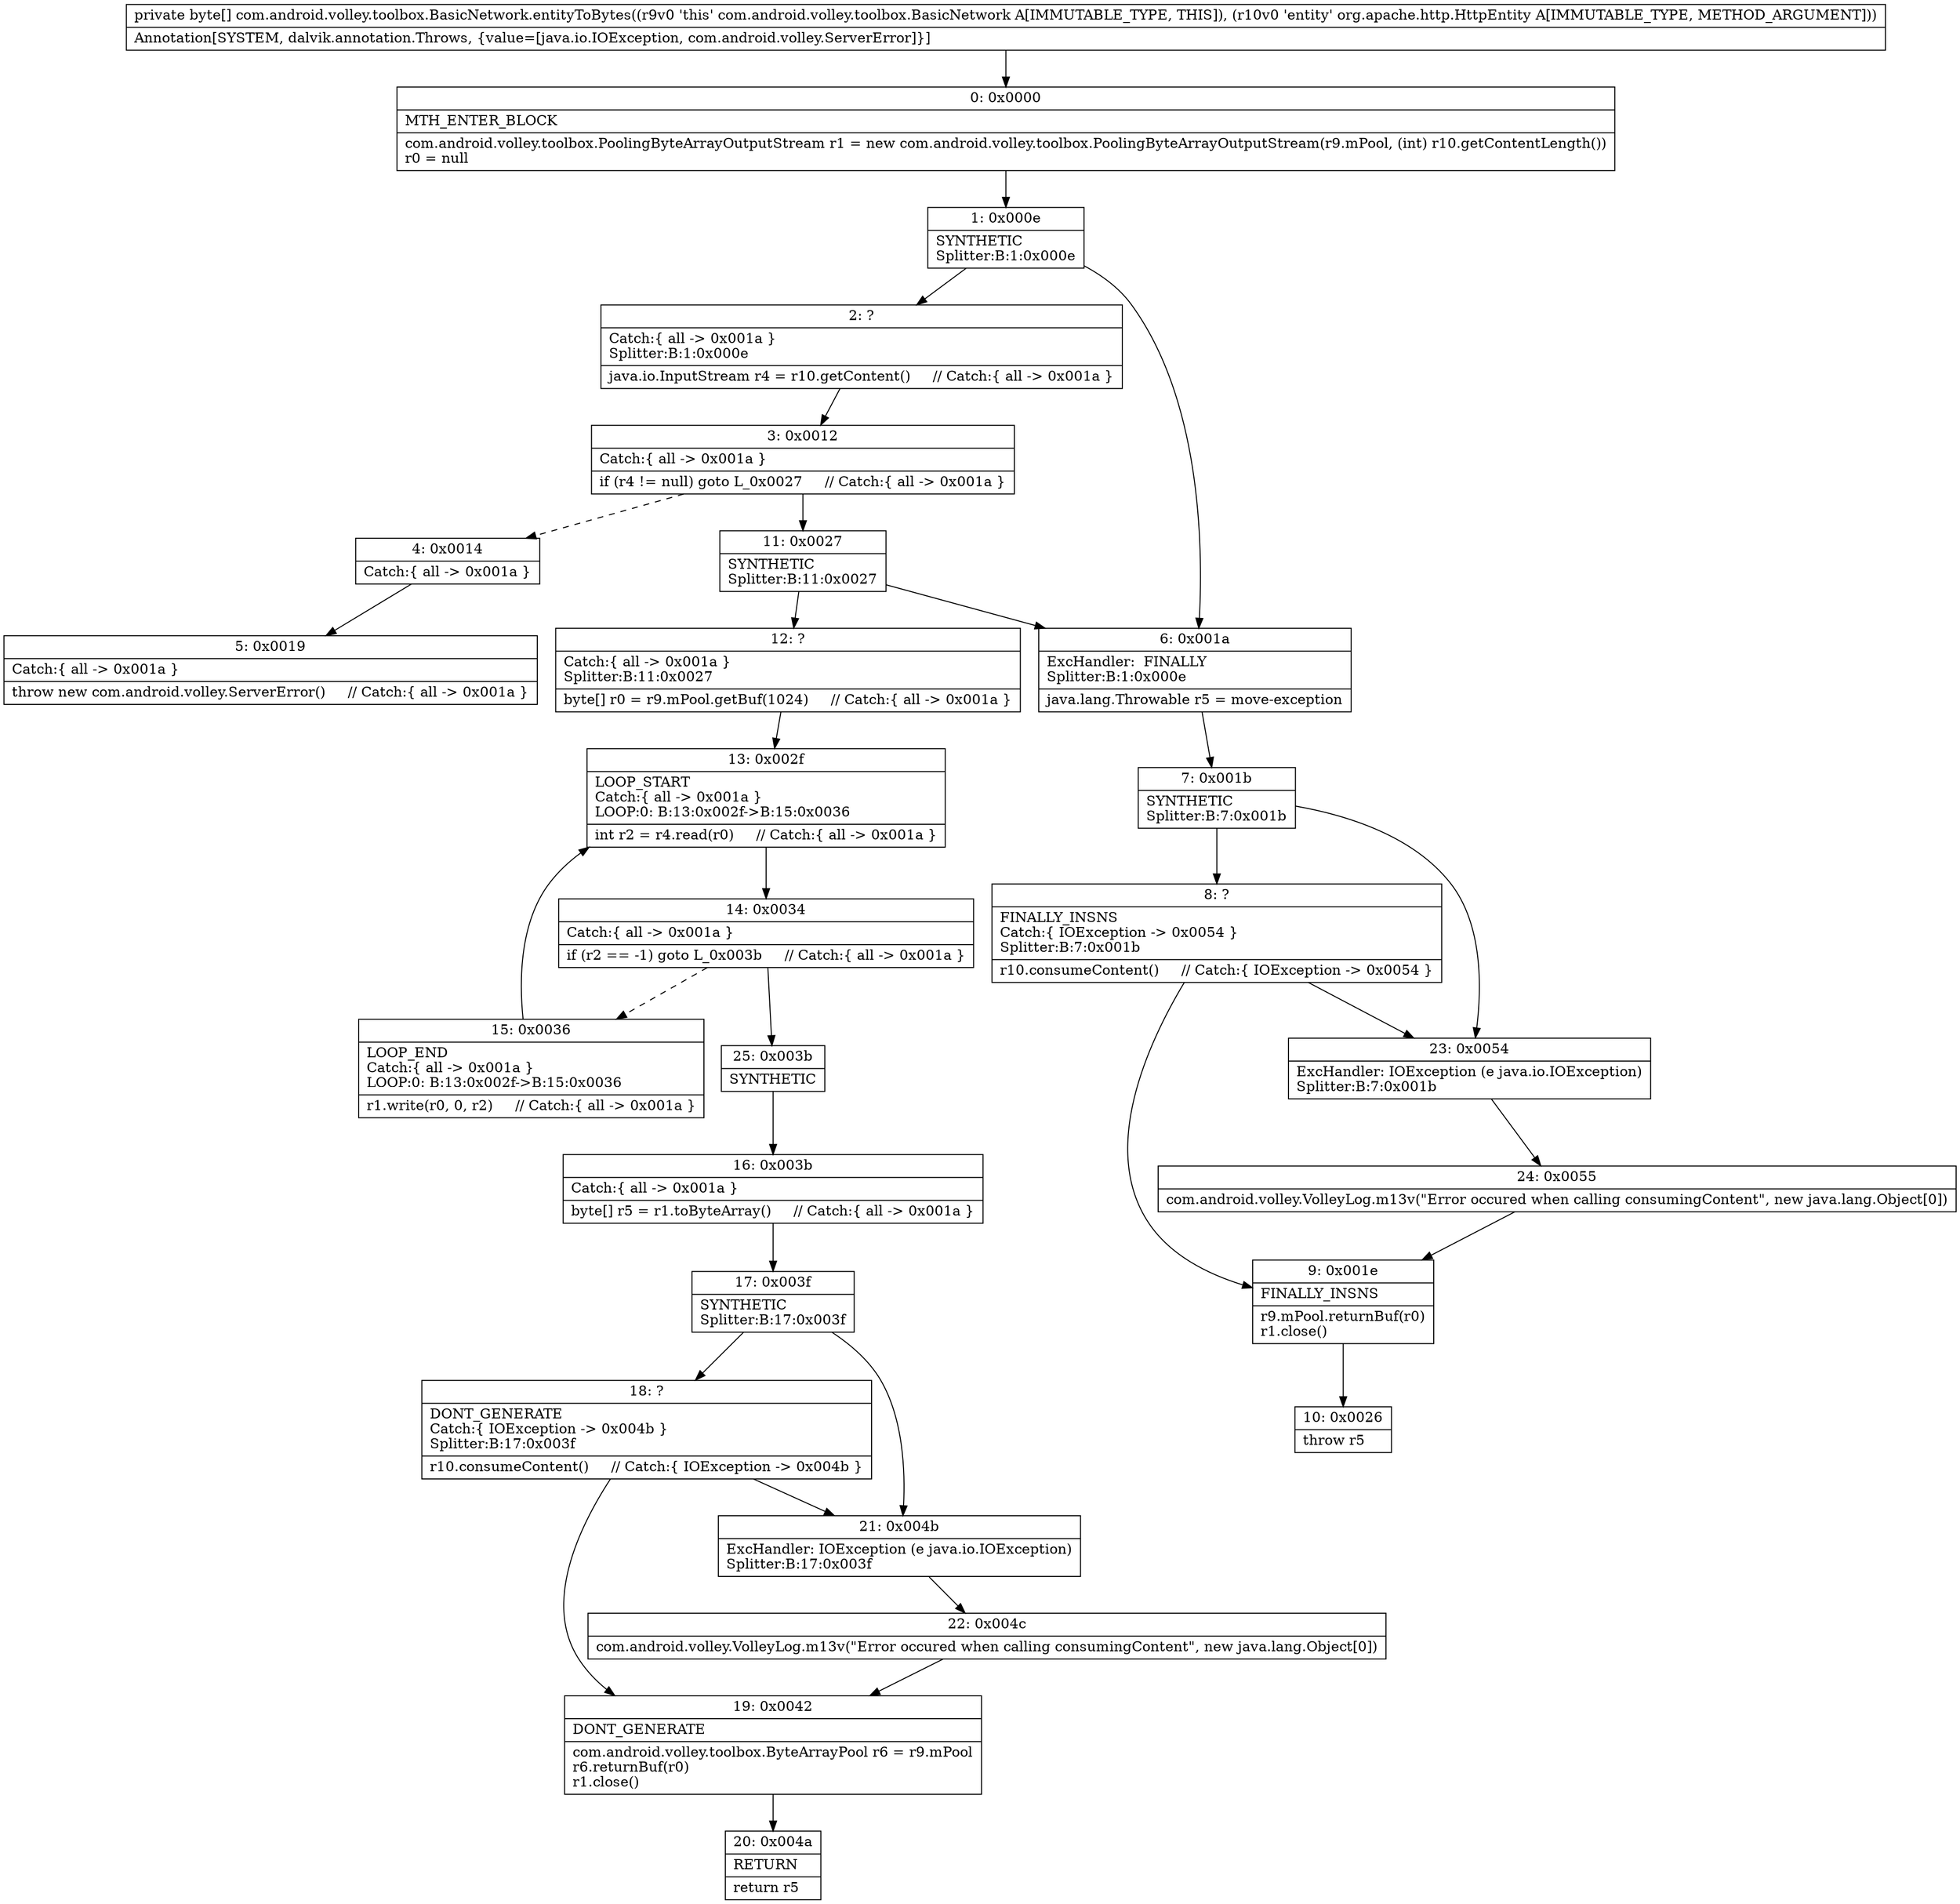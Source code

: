 digraph "CFG forcom.android.volley.toolbox.BasicNetwork.entityToBytes(Lorg\/apache\/http\/HttpEntity;)[B" {
Node_0 [shape=record,label="{0\:\ 0x0000|MTH_ENTER_BLOCK\l|com.android.volley.toolbox.PoolingByteArrayOutputStream r1 = new com.android.volley.toolbox.PoolingByteArrayOutputStream(r9.mPool, (int) r10.getContentLength())\lr0 = null\l}"];
Node_1 [shape=record,label="{1\:\ 0x000e|SYNTHETIC\lSplitter:B:1:0x000e\l}"];
Node_2 [shape=record,label="{2\:\ ?|Catch:\{ all \-\> 0x001a \}\lSplitter:B:1:0x000e\l|java.io.InputStream r4 = r10.getContent()     \/\/ Catch:\{ all \-\> 0x001a \}\l}"];
Node_3 [shape=record,label="{3\:\ 0x0012|Catch:\{ all \-\> 0x001a \}\l|if (r4 != null) goto L_0x0027     \/\/ Catch:\{ all \-\> 0x001a \}\l}"];
Node_4 [shape=record,label="{4\:\ 0x0014|Catch:\{ all \-\> 0x001a \}\l}"];
Node_5 [shape=record,label="{5\:\ 0x0019|Catch:\{ all \-\> 0x001a \}\l|throw new com.android.volley.ServerError()     \/\/ Catch:\{ all \-\> 0x001a \}\l}"];
Node_6 [shape=record,label="{6\:\ 0x001a|ExcHandler:  FINALLY\lSplitter:B:1:0x000e\l|java.lang.Throwable r5 = move\-exception\l}"];
Node_7 [shape=record,label="{7\:\ 0x001b|SYNTHETIC\lSplitter:B:7:0x001b\l}"];
Node_8 [shape=record,label="{8\:\ ?|FINALLY_INSNS\lCatch:\{ IOException \-\> 0x0054 \}\lSplitter:B:7:0x001b\l|r10.consumeContent()     \/\/ Catch:\{ IOException \-\> 0x0054 \}\l}"];
Node_9 [shape=record,label="{9\:\ 0x001e|FINALLY_INSNS\l|r9.mPool.returnBuf(r0)\lr1.close()\l}"];
Node_10 [shape=record,label="{10\:\ 0x0026|throw r5\l}"];
Node_11 [shape=record,label="{11\:\ 0x0027|SYNTHETIC\lSplitter:B:11:0x0027\l}"];
Node_12 [shape=record,label="{12\:\ ?|Catch:\{ all \-\> 0x001a \}\lSplitter:B:11:0x0027\l|byte[] r0 = r9.mPool.getBuf(1024)     \/\/ Catch:\{ all \-\> 0x001a \}\l}"];
Node_13 [shape=record,label="{13\:\ 0x002f|LOOP_START\lCatch:\{ all \-\> 0x001a \}\lLOOP:0: B:13:0x002f\-\>B:15:0x0036\l|int r2 = r4.read(r0)     \/\/ Catch:\{ all \-\> 0x001a \}\l}"];
Node_14 [shape=record,label="{14\:\ 0x0034|Catch:\{ all \-\> 0x001a \}\l|if (r2 == \-1) goto L_0x003b     \/\/ Catch:\{ all \-\> 0x001a \}\l}"];
Node_15 [shape=record,label="{15\:\ 0x0036|LOOP_END\lCatch:\{ all \-\> 0x001a \}\lLOOP:0: B:13:0x002f\-\>B:15:0x0036\l|r1.write(r0, 0, r2)     \/\/ Catch:\{ all \-\> 0x001a \}\l}"];
Node_16 [shape=record,label="{16\:\ 0x003b|Catch:\{ all \-\> 0x001a \}\l|byte[] r5 = r1.toByteArray()     \/\/ Catch:\{ all \-\> 0x001a \}\l}"];
Node_17 [shape=record,label="{17\:\ 0x003f|SYNTHETIC\lSplitter:B:17:0x003f\l}"];
Node_18 [shape=record,label="{18\:\ ?|DONT_GENERATE\lCatch:\{ IOException \-\> 0x004b \}\lSplitter:B:17:0x003f\l|r10.consumeContent()     \/\/ Catch:\{ IOException \-\> 0x004b \}\l}"];
Node_19 [shape=record,label="{19\:\ 0x0042|DONT_GENERATE\l|com.android.volley.toolbox.ByteArrayPool r6 = r9.mPool\lr6.returnBuf(r0)\lr1.close()\l}"];
Node_20 [shape=record,label="{20\:\ 0x004a|RETURN\l|return r5\l}"];
Node_21 [shape=record,label="{21\:\ 0x004b|ExcHandler: IOException (e java.io.IOException)\lSplitter:B:17:0x003f\l}"];
Node_22 [shape=record,label="{22\:\ 0x004c|com.android.volley.VolleyLog.m13v(\"Error occured when calling consumingContent\", new java.lang.Object[0])\l}"];
Node_23 [shape=record,label="{23\:\ 0x0054|ExcHandler: IOException (e java.io.IOException)\lSplitter:B:7:0x001b\l}"];
Node_24 [shape=record,label="{24\:\ 0x0055|com.android.volley.VolleyLog.m13v(\"Error occured when calling consumingContent\", new java.lang.Object[0])\l}"];
Node_25 [shape=record,label="{25\:\ 0x003b|SYNTHETIC\l}"];
MethodNode[shape=record,label="{private byte[] com.android.volley.toolbox.BasicNetwork.entityToBytes((r9v0 'this' com.android.volley.toolbox.BasicNetwork A[IMMUTABLE_TYPE, THIS]), (r10v0 'entity' org.apache.http.HttpEntity A[IMMUTABLE_TYPE, METHOD_ARGUMENT]))  | Annotation[SYSTEM, dalvik.annotation.Throws, \{value=[java.io.IOException, com.android.volley.ServerError]\}]\l}"];
MethodNode -> Node_0;
Node_0 -> Node_1;
Node_1 -> Node_2;
Node_1 -> Node_6;
Node_2 -> Node_3;
Node_3 -> Node_4[style=dashed];
Node_3 -> Node_11;
Node_4 -> Node_5;
Node_6 -> Node_7;
Node_7 -> Node_8;
Node_7 -> Node_23;
Node_8 -> Node_9;
Node_8 -> Node_23;
Node_9 -> Node_10;
Node_11 -> Node_12;
Node_11 -> Node_6;
Node_12 -> Node_13;
Node_13 -> Node_14;
Node_14 -> Node_15[style=dashed];
Node_14 -> Node_25;
Node_15 -> Node_13;
Node_16 -> Node_17;
Node_17 -> Node_18;
Node_17 -> Node_21;
Node_18 -> Node_19;
Node_18 -> Node_21;
Node_19 -> Node_20;
Node_21 -> Node_22;
Node_22 -> Node_19;
Node_23 -> Node_24;
Node_24 -> Node_9;
Node_25 -> Node_16;
}

